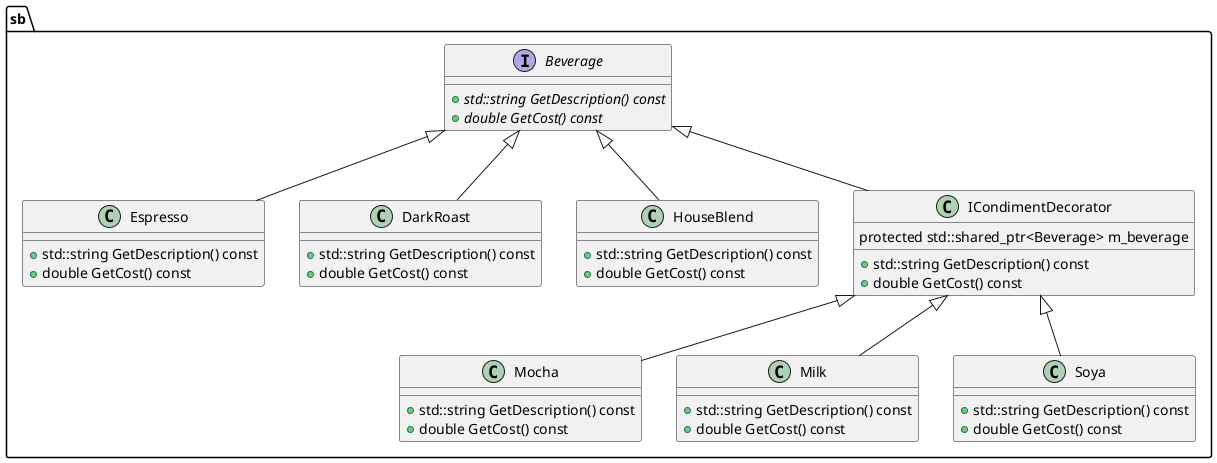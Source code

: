 @startuml

namespace sb {

interface Beverage {
  +{abstract} std::string GetDescription() const
  +{abstract} double GetCost() const
}

class Espresso {
  +std::string GetDescription() const
  +double GetCost() const
}

class DarkRoast {
  +std::string GetDescription() const
  +double GetCost() const
}

class HouseBlend {
  +std::string GetDescription() const
  +double GetCost() const
}

class ICondimentDecorator {
  +std::string GetDescription() const
  +double GetCost() const
  protected std::shared_ptr<Beverage> m_beverage
}

class Mocha {
  +std::string GetDescription() const
  +double GetCost() const
}

class Milk {
  +std::string GetDescription() const
  +double GetCost() const
}

class Soya {
  +std::string GetDescription() const
  +double GetCost() const
}

Beverage <|-- Espresso
Beverage <|-- DarkRoast
Beverage <|-- HouseBlend

Beverage <|-- ICondimentDecorator
ICondimentDecorator <|-- Mocha
ICondimentDecorator <|-- Milk
ICondimentDecorator <|-- Soya

}

@enduml